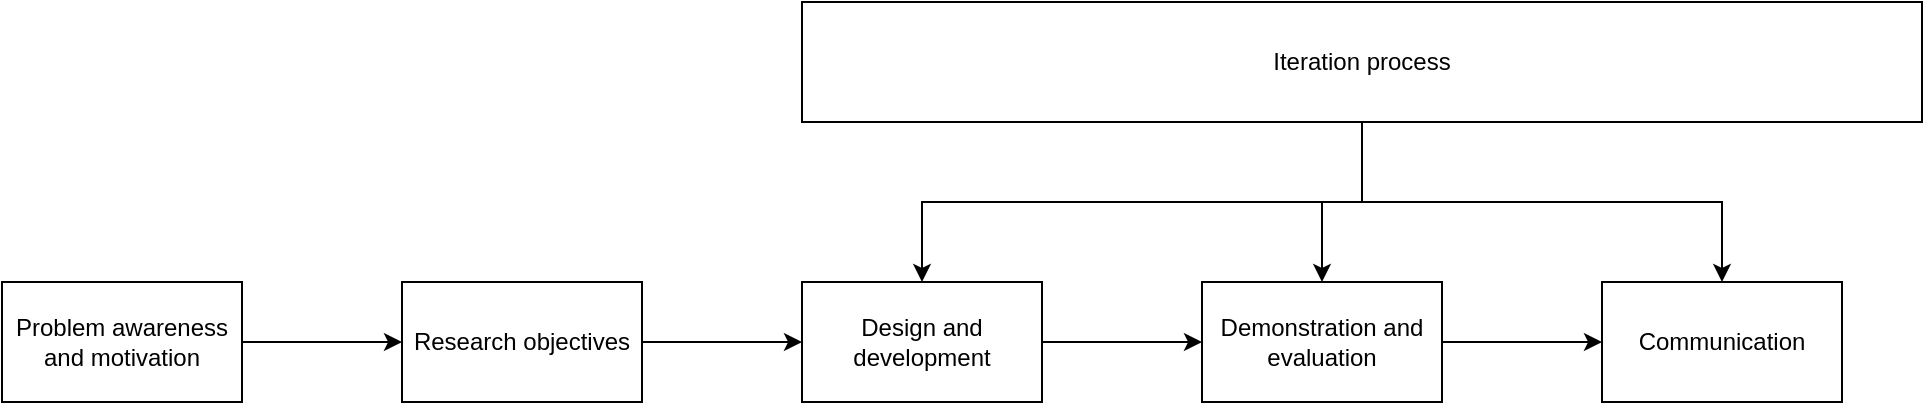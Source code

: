 <mxfile version="25.0.3">
  <diagram id="C5RBs43oDa-KdzZeNtuy" name="Page-1">
    <mxGraphModel dx="2074" dy="1132" grid="1" gridSize="10" guides="1" tooltips="1" connect="1" arrows="1" fold="1" page="1" pageScale="1" pageWidth="827" pageHeight="1169" math="0" shadow="0">
      <root>
        <mxCell id="WIyWlLk6GJQsqaUBKTNV-0" />
        <mxCell id="WIyWlLk6GJQsqaUBKTNV-1" parent="WIyWlLk6GJQsqaUBKTNV-0" />
        <mxCell id="68IwWovNncWmHWI2_yqs-2" value="" style="edgeStyle=orthogonalEdgeStyle;rounded=0;orthogonalLoop=1;jettySize=auto;html=1;" edge="1" parent="WIyWlLk6GJQsqaUBKTNV-1" source="68IwWovNncWmHWI2_yqs-0" target="68IwWovNncWmHWI2_yqs-1">
          <mxGeometry relative="1" as="geometry" />
        </mxCell>
        <mxCell id="68IwWovNncWmHWI2_yqs-0" value="Problem awareness and motivation" style="rounded=0;whiteSpace=wrap;html=1;" vertex="1" parent="WIyWlLk6GJQsqaUBKTNV-1">
          <mxGeometry x="350" y="550" width="120" height="60" as="geometry" />
        </mxCell>
        <mxCell id="68IwWovNncWmHWI2_yqs-4" value="" style="edgeStyle=orthogonalEdgeStyle;rounded=0;orthogonalLoop=1;jettySize=auto;html=1;" edge="1" parent="WIyWlLk6GJQsqaUBKTNV-1" source="68IwWovNncWmHWI2_yqs-1" target="68IwWovNncWmHWI2_yqs-3">
          <mxGeometry relative="1" as="geometry" />
        </mxCell>
        <mxCell id="68IwWovNncWmHWI2_yqs-1" value="Research objectives" style="whiteSpace=wrap;html=1;rounded=0;" vertex="1" parent="WIyWlLk6GJQsqaUBKTNV-1">
          <mxGeometry x="550" y="550" width="120" height="60" as="geometry" />
        </mxCell>
        <mxCell id="68IwWovNncWmHWI2_yqs-6" value="" style="edgeStyle=orthogonalEdgeStyle;rounded=0;orthogonalLoop=1;jettySize=auto;html=1;" edge="1" parent="WIyWlLk6GJQsqaUBKTNV-1" source="68IwWovNncWmHWI2_yqs-3" target="68IwWovNncWmHWI2_yqs-5">
          <mxGeometry relative="1" as="geometry" />
        </mxCell>
        <mxCell id="68IwWovNncWmHWI2_yqs-3" value="Design and development" style="whiteSpace=wrap;html=1;rounded=0;" vertex="1" parent="WIyWlLk6GJQsqaUBKTNV-1">
          <mxGeometry x="750" y="550" width="120" height="60" as="geometry" />
        </mxCell>
        <mxCell id="68IwWovNncWmHWI2_yqs-8" value="" style="edgeStyle=orthogonalEdgeStyle;rounded=0;orthogonalLoop=1;jettySize=auto;html=1;" edge="1" parent="WIyWlLk6GJQsqaUBKTNV-1" source="68IwWovNncWmHWI2_yqs-5" target="68IwWovNncWmHWI2_yqs-7">
          <mxGeometry relative="1" as="geometry" />
        </mxCell>
        <mxCell id="68IwWovNncWmHWI2_yqs-5" value="Demonstration and evaluation" style="whiteSpace=wrap;html=1;rounded=0;" vertex="1" parent="WIyWlLk6GJQsqaUBKTNV-1">
          <mxGeometry x="950" y="550" width="120" height="60" as="geometry" />
        </mxCell>
        <mxCell id="68IwWovNncWmHWI2_yqs-7" value="Communication" style="whiteSpace=wrap;html=1;rounded=0;" vertex="1" parent="WIyWlLk6GJQsqaUBKTNV-1">
          <mxGeometry x="1150" y="550" width="120" height="60" as="geometry" />
        </mxCell>
        <mxCell id="68IwWovNncWmHWI2_yqs-11" style="edgeStyle=orthogonalEdgeStyle;rounded=0;orthogonalLoop=1;jettySize=auto;html=1;entryX=0.5;entryY=0;entryDx=0;entryDy=0;" edge="1" parent="WIyWlLk6GJQsqaUBKTNV-1" source="68IwWovNncWmHWI2_yqs-9" target="68IwWovNncWmHWI2_yqs-3">
          <mxGeometry relative="1" as="geometry" />
        </mxCell>
        <mxCell id="68IwWovNncWmHWI2_yqs-12" style="edgeStyle=orthogonalEdgeStyle;rounded=0;orthogonalLoop=1;jettySize=auto;html=1;" edge="1" parent="WIyWlLk6GJQsqaUBKTNV-1" source="68IwWovNncWmHWI2_yqs-9" target="68IwWovNncWmHWI2_yqs-5">
          <mxGeometry relative="1" as="geometry" />
        </mxCell>
        <mxCell id="68IwWovNncWmHWI2_yqs-13" style="edgeStyle=orthogonalEdgeStyle;rounded=0;orthogonalLoop=1;jettySize=auto;html=1;" edge="1" parent="WIyWlLk6GJQsqaUBKTNV-1" source="68IwWovNncWmHWI2_yqs-9" target="68IwWovNncWmHWI2_yqs-7">
          <mxGeometry relative="1" as="geometry" />
        </mxCell>
        <mxCell id="68IwWovNncWmHWI2_yqs-9" value="Iteration process" style="whiteSpace=wrap;html=1;rounded=0;" vertex="1" parent="WIyWlLk6GJQsqaUBKTNV-1">
          <mxGeometry x="750" y="410" width="560" height="60" as="geometry" />
        </mxCell>
      </root>
    </mxGraphModel>
  </diagram>
</mxfile>
